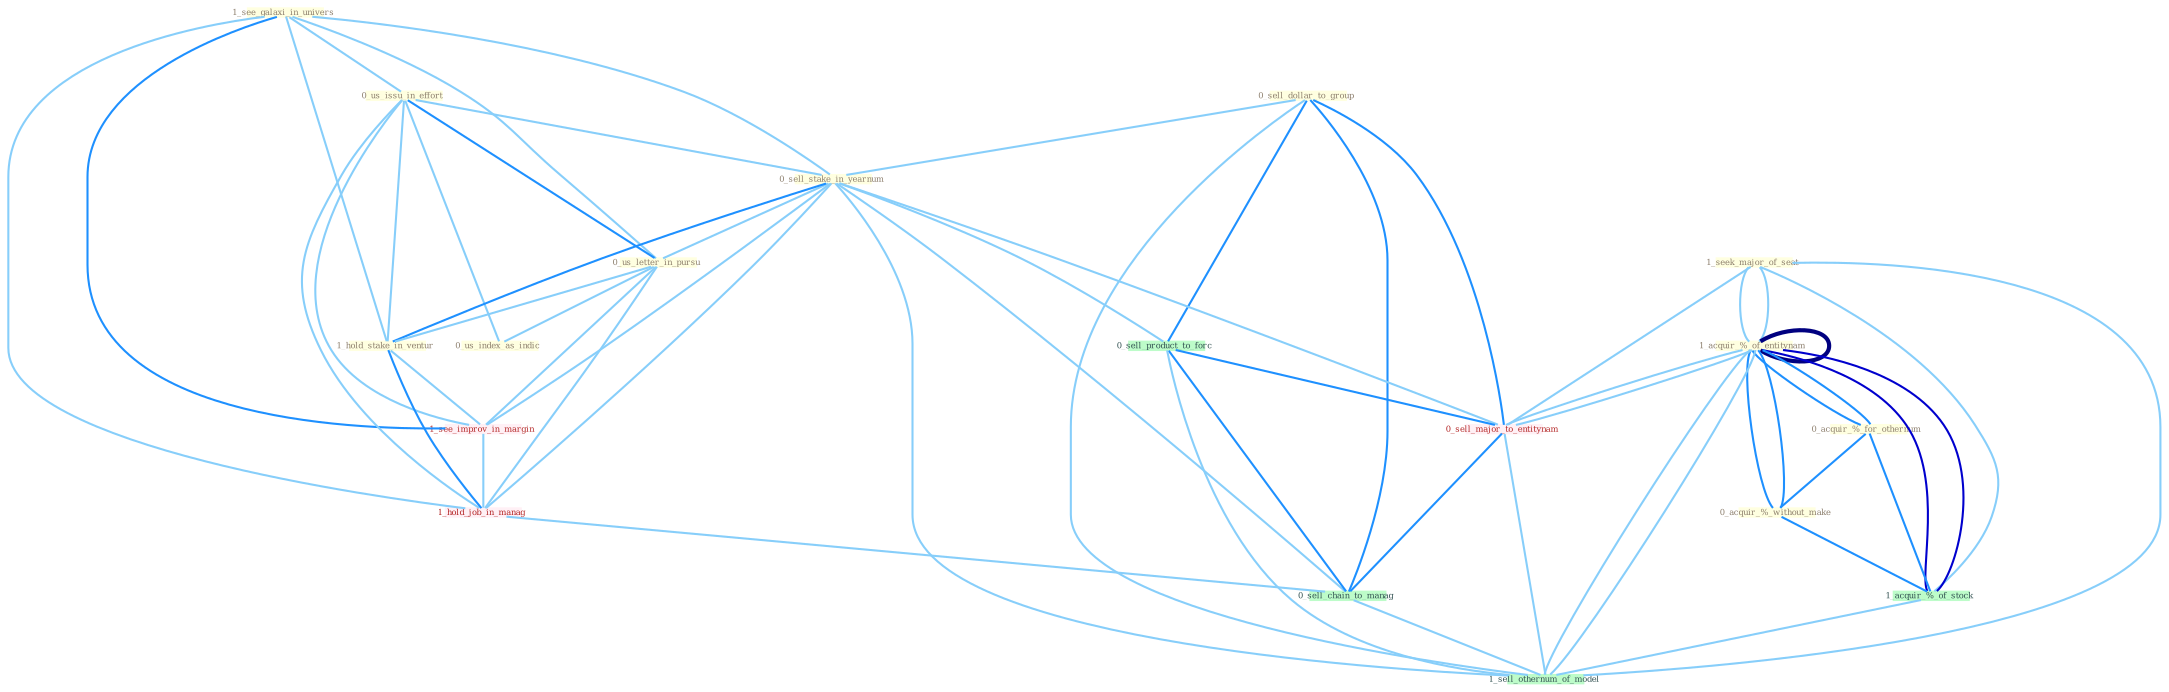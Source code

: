 Graph G{ 
    node
    [shape=polygon,style=filled,width=.5,height=.06,color="#BDFCC9",fixedsize=true,fontsize=4,
    fontcolor="#2f4f4f"];
    {node
    [color="#ffffe0", fontcolor="#8b7d6b"] "1_see_galaxi_in_univers " "0_sell_dollar_to_group " "1_seek_major_of_seat " "1_acquir_%_of_entitynam " "0_us_issu_in_effort " "0_sell_stake_in_yearnum " "0_acquir_%_for_othernum " "0_acquir_%_without_make " "0_us_letter_in_pursu " "1_hold_stake_in_ventur " "1_acquir_%_of_entitynam " "0_us_index_as_indic "}
{node [color="#fff0f5", fontcolor="#b22222"] "1_see_improv_in_margin " "1_hold_job_in_manag " "0_sell_major_to_entitynam "}
edge [color="#B0E2FF"];

	"1_see_galaxi_in_univers " -- "0_us_issu_in_effort " [w="1", color="#87cefa" ];
	"1_see_galaxi_in_univers " -- "0_sell_stake_in_yearnum " [w="1", color="#87cefa" ];
	"1_see_galaxi_in_univers " -- "0_us_letter_in_pursu " [w="1", color="#87cefa" ];
	"1_see_galaxi_in_univers " -- "1_hold_stake_in_ventur " [w="1", color="#87cefa" ];
	"1_see_galaxi_in_univers " -- "1_see_improv_in_margin " [w="2", color="#1e90ff" , len=0.8];
	"1_see_galaxi_in_univers " -- "1_hold_job_in_manag " [w="1", color="#87cefa" ];
	"0_sell_dollar_to_group " -- "0_sell_stake_in_yearnum " [w="1", color="#87cefa" ];
	"0_sell_dollar_to_group " -- "0_sell_product_to_forc " [w="2", color="#1e90ff" , len=0.8];
	"0_sell_dollar_to_group " -- "0_sell_major_to_entitynam " [w="2", color="#1e90ff" , len=0.8];
	"0_sell_dollar_to_group " -- "0_sell_chain_to_manag " [w="2", color="#1e90ff" , len=0.8];
	"0_sell_dollar_to_group " -- "1_sell_othernum_of_model " [w="1", color="#87cefa" ];
	"1_seek_major_of_seat " -- "1_acquir_%_of_entitynam " [w="1", color="#87cefa" ];
	"1_seek_major_of_seat " -- "1_acquir_%_of_entitynam " [w="1", color="#87cefa" ];
	"1_seek_major_of_seat " -- "1_acquir_%_of_stock " [w="1", color="#87cefa" ];
	"1_seek_major_of_seat " -- "0_sell_major_to_entitynam " [w="1", color="#87cefa" ];
	"1_seek_major_of_seat " -- "1_sell_othernum_of_model " [w="1", color="#87cefa" ];
	"1_acquir_%_of_entitynam " -- "0_acquir_%_for_othernum " [w="2", color="#1e90ff" , len=0.8];
	"1_acquir_%_of_entitynam " -- "0_acquir_%_without_make " [w="2", color="#1e90ff" , len=0.8];
	"1_acquir_%_of_entitynam " -- "1_acquir_%_of_entitynam " [w="4", style=bold, color="#000080", len=0.4];
	"1_acquir_%_of_entitynam " -- "1_acquir_%_of_stock " [w="3", color="#0000cd" , len=0.6];
	"1_acquir_%_of_entitynam " -- "0_sell_major_to_entitynam " [w="1", color="#87cefa" ];
	"1_acquir_%_of_entitynam " -- "1_sell_othernum_of_model " [w="1", color="#87cefa" ];
	"0_us_issu_in_effort " -- "0_sell_stake_in_yearnum " [w="1", color="#87cefa" ];
	"0_us_issu_in_effort " -- "0_us_letter_in_pursu " [w="2", color="#1e90ff" , len=0.8];
	"0_us_issu_in_effort " -- "1_hold_stake_in_ventur " [w="1", color="#87cefa" ];
	"0_us_issu_in_effort " -- "0_us_index_as_indic " [w="1", color="#87cefa" ];
	"0_us_issu_in_effort " -- "1_see_improv_in_margin " [w="1", color="#87cefa" ];
	"0_us_issu_in_effort " -- "1_hold_job_in_manag " [w="1", color="#87cefa" ];
	"0_sell_stake_in_yearnum " -- "0_us_letter_in_pursu " [w="1", color="#87cefa" ];
	"0_sell_stake_in_yearnum " -- "1_hold_stake_in_ventur " [w="2", color="#1e90ff" , len=0.8];
	"0_sell_stake_in_yearnum " -- "1_see_improv_in_margin " [w="1", color="#87cefa" ];
	"0_sell_stake_in_yearnum " -- "1_hold_job_in_manag " [w="1", color="#87cefa" ];
	"0_sell_stake_in_yearnum " -- "0_sell_product_to_forc " [w="1", color="#87cefa" ];
	"0_sell_stake_in_yearnum " -- "0_sell_major_to_entitynam " [w="1", color="#87cefa" ];
	"0_sell_stake_in_yearnum " -- "0_sell_chain_to_manag " [w="1", color="#87cefa" ];
	"0_sell_stake_in_yearnum " -- "1_sell_othernum_of_model " [w="1", color="#87cefa" ];
	"0_acquir_%_for_othernum " -- "0_acquir_%_without_make " [w="2", color="#1e90ff" , len=0.8];
	"0_acquir_%_for_othernum " -- "1_acquir_%_of_entitynam " [w="2", color="#1e90ff" , len=0.8];
	"0_acquir_%_for_othernum " -- "1_acquir_%_of_stock " [w="2", color="#1e90ff" , len=0.8];
	"0_acquir_%_without_make " -- "1_acquir_%_of_entitynam " [w="2", color="#1e90ff" , len=0.8];
	"0_acquir_%_without_make " -- "1_acquir_%_of_stock " [w="2", color="#1e90ff" , len=0.8];
	"0_us_letter_in_pursu " -- "1_hold_stake_in_ventur " [w="1", color="#87cefa" ];
	"0_us_letter_in_pursu " -- "0_us_index_as_indic " [w="1", color="#87cefa" ];
	"0_us_letter_in_pursu " -- "1_see_improv_in_margin " [w="1", color="#87cefa" ];
	"0_us_letter_in_pursu " -- "1_hold_job_in_manag " [w="1", color="#87cefa" ];
	"1_hold_stake_in_ventur " -- "1_see_improv_in_margin " [w="1", color="#87cefa" ];
	"1_hold_stake_in_ventur " -- "1_hold_job_in_manag " [w="2", color="#1e90ff" , len=0.8];
	"1_acquir_%_of_entitynam " -- "1_acquir_%_of_stock " [w="3", color="#0000cd" , len=0.6];
	"1_acquir_%_of_entitynam " -- "0_sell_major_to_entitynam " [w="1", color="#87cefa" ];
	"1_acquir_%_of_entitynam " -- "1_sell_othernum_of_model " [w="1", color="#87cefa" ];
	"1_see_improv_in_margin " -- "1_hold_job_in_manag " [w="1", color="#87cefa" ];
	"1_acquir_%_of_stock " -- "1_sell_othernum_of_model " [w="1", color="#87cefa" ];
	"1_hold_job_in_manag " -- "0_sell_chain_to_manag " [w="1", color="#87cefa" ];
	"0_sell_product_to_forc " -- "0_sell_major_to_entitynam " [w="2", color="#1e90ff" , len=0.8];
	"0_sell_product_to_forc " -- "0_sell_chain_to_manag " [w="2", color="#1e90ff" , len=0.8];
	"0_sell_product_to_forc " -- "1_sell_othernum_of_model " [w="1", color="#87cefa" ];
	"0_sell_major_to_entitynam " -- "0_sell_chain_to_manag " [w="2", color="#1e90ff" , len=0.8];
	"0_sell_major_to_entitynam " -- "1_sell_othernum_of_model " [w="1", color="#87cefa" ];
	"0_sell_chain_to_manag " -- "1_sell_othernum_of_model " [w="1", color="#87cefa" ];
}